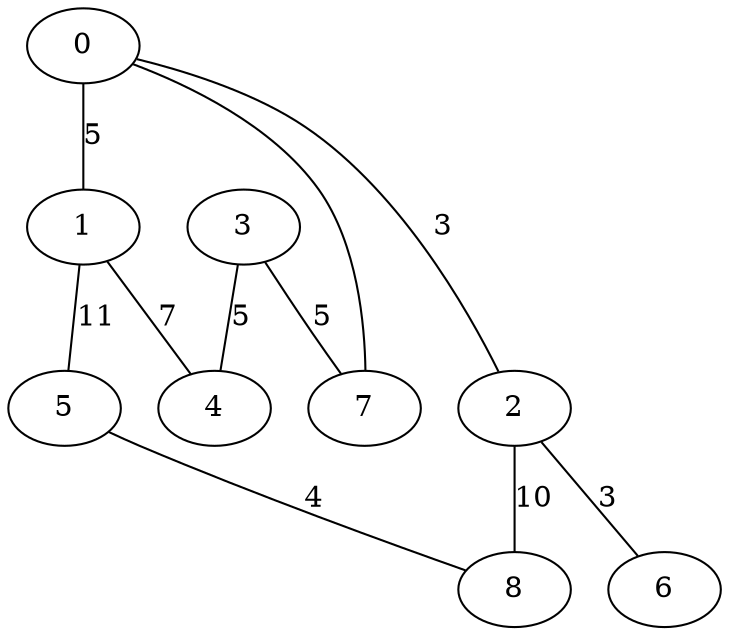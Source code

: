 graph MyGraph {
  0 -- 1 [label=5; weight=5;];
  0 -- 2 [label=3; weight=3;];
  0 -- 7;
  1 -- 4 [label=7; weight=7;];
  1 -- 5 [label=11; weight=11;];
  2 -- 6 [label=3; weight=3;];
  2 -- 8 [label=10; weight=10;];
  3 -- 4 [label=5; weight=5;];
  3 -- 7 [label=5; weight=5;];
  5 -- 8 [label=4; weight=4;];
}
